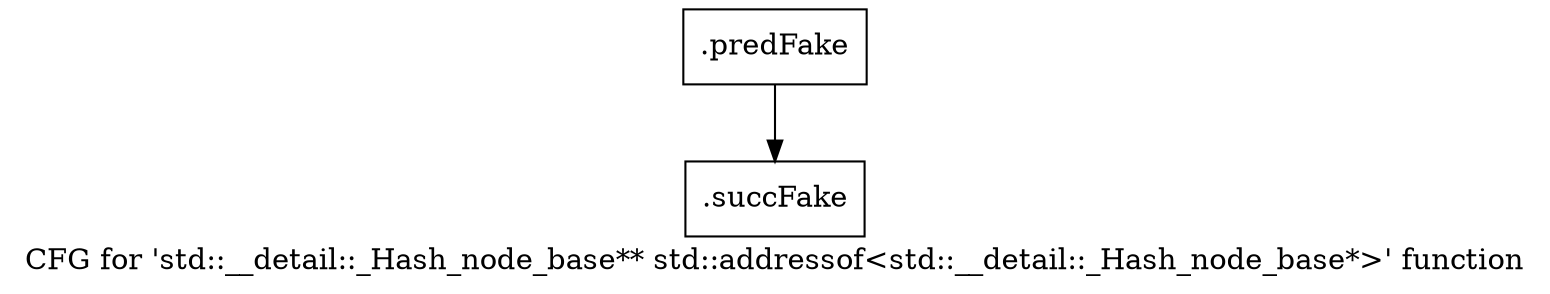 digraph "CFG for 'std::__detail::_Hash_node_base** std::addressof\<std::__detail::_Hash_node_base*\>' function" {
	label="CFG for 'std::__detail::_Hash_node_base** std::addressof\<std::__detail::_Hash_node_base*\>' function";

	Node0x51bfc80 [shape=record,filename="",linenumber="",label="{.predFake}"];
	Node0x51bfc80 -> Node0x52c89b0[ callList="" memoryops="" filename="/home/akhilkushe/Xilinx/Vitis_HLS/2021.2/tps/lnx64/gcc-6.2.0/lib/gcc/x86_64-pc-linux-gnu/6.2.0/../../../../include/c++/6.2.0/bits/move.h" execusionnum="0"];
	Node0x52c89b0 [shape=record,filename="/home/akhilkushe/Xilinx/Vitis_HLS/2021.2/tps/lnx64/gcc-6.2.0/lib/gcc/x86_64-pc-linux-gnu/6.2.0/../../../../include/c++/6.2.0/bits/move.h",linenumber="136",label="{.succFake}"];
}
